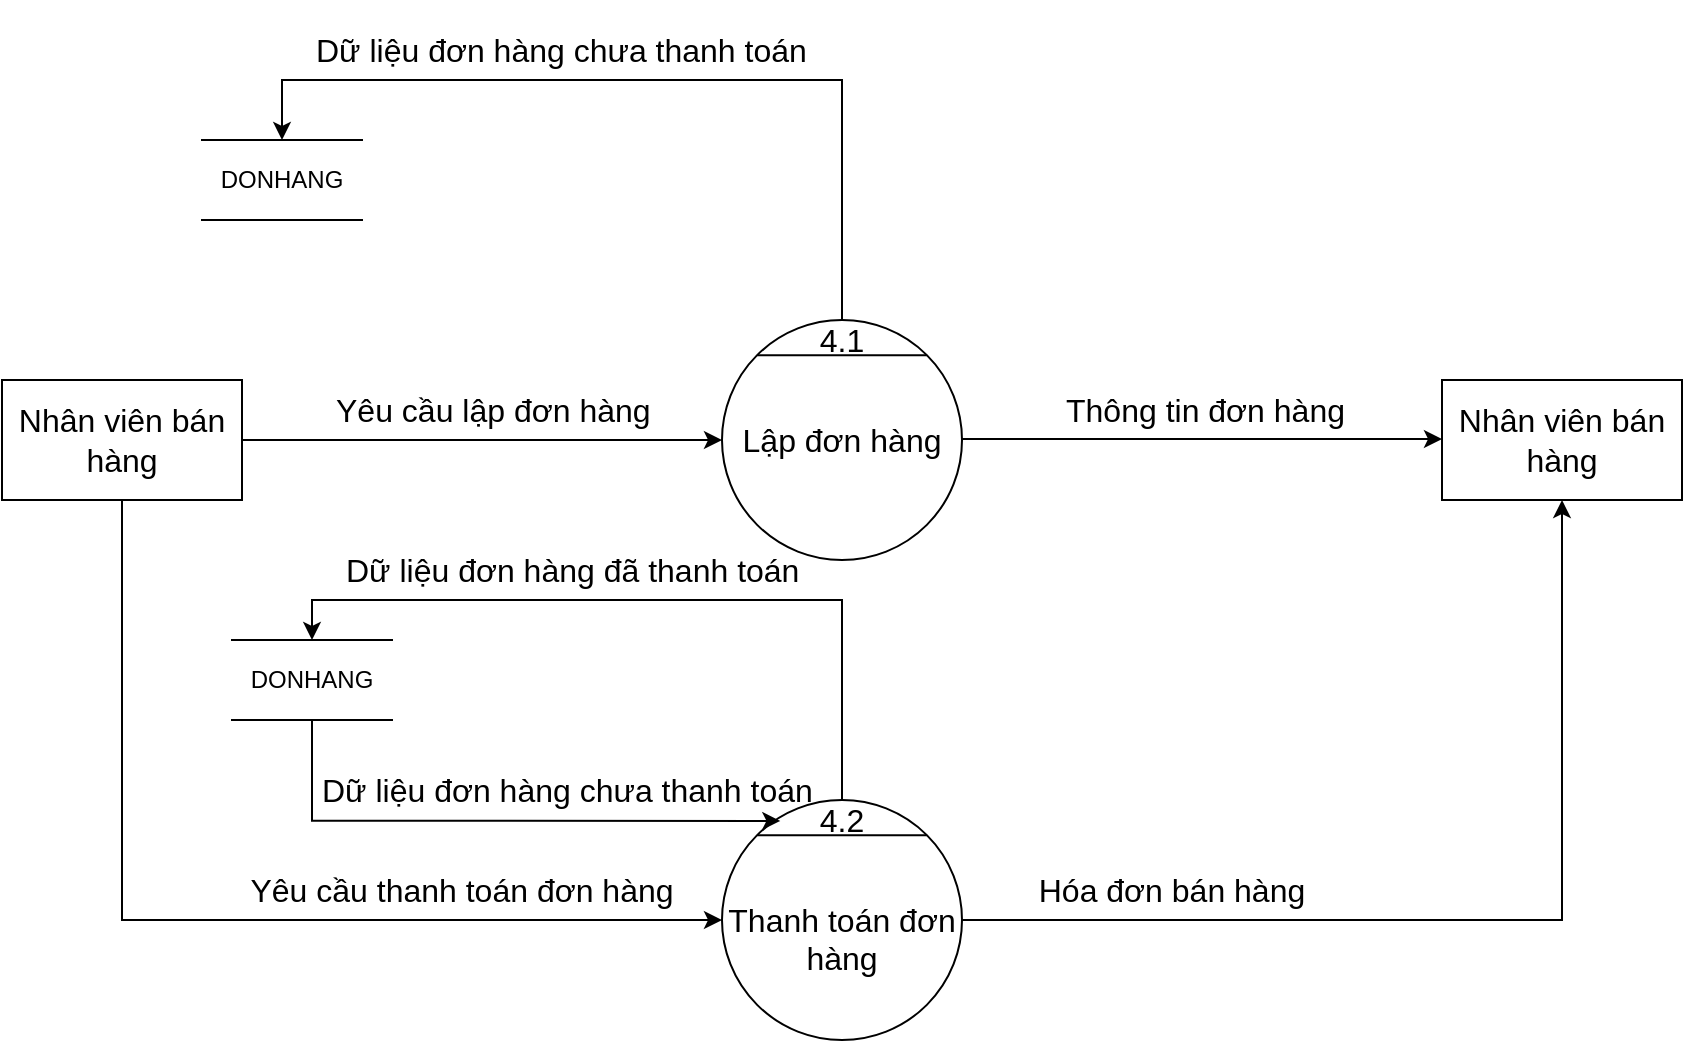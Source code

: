 <mxfile version="16.4.11" type="device"><diagram id="5ax3_BtPayFMwOqcSAkN" name="Page-1"><mxGraphModel dx="1038" dy="641" grid="1" gridSize="10" guides="1" tooltips="1" connect="1" arrows="1" fold="1" page="1" pageScale="1" pageWidth="850" pageHeight="1100" math="0" shadow="0"><root><mxCell id="0"/><mxCell id="1" parent="0"/><mxCell id="z9V9cIidKSv7BsvC9LAc-4" value="Nhân viên bán hàng" style="rounded=0;whiteSpace=wrap;html=1;fontSize=16;" parent="1" vertex="1"><mxGeometry y="430" width="120" height="60" as="geometry"/></mxCell><mxCell id="z9V9cIidKSv7BsvC9LAc-12" value="Lập đơn hàng" style="ellipse;whiteSpace=wrap;html=1;aspect=fixed;fontSize=16;" parent="1" vertex="1"><mxGeometry x="360" y="400" width="120" height="120" as="geometry"/></mxCell><mxCell id="z9V9cIidKSv7BsvC9LAc-13" value="" style="endArrow=none;html=1;rounded=0;exitX=0;exitY=0;exitDx=0;exitDy=0;entryX=1;entryY=0;entryDx=0;entryDy=0;fontSize=16;" parent="1" source="z9V9cIidKSv7BsvC9LAc-12" target="z9V9cIidKSv7BsvC9LAc-12" edge="1"><mxGeometry width="50" height="50" relative="1" as="geometry"><mxPoint x="640" y="530" as="sourcePoint"/><mxPoint x="690" y="480" as="targetPoint"/></mxGeometry></mxCell><mxCell id="z9V9cIidKSv7BsvC9LAc-14" value="4.1" style="text;html=1;strokeColor=none;fillColor=none;align=center;verticalAlign=middle;whiteSpace=wrap;rounded=0;fontSize=16;" parent="1" vertex="1"><mxGeometry x="400" y="400" width="40" height="20" as="geometry"/></mxCell><mxCell id="z9V9cIidKSv7BsvC9LAc-24" value="&lt;br&gt;Thanh toán đơn hàng" style="ellipse;whiteSpace=wrap;html=1;aspect=fixed;fontSize=16;" parent="1" vertex="1"><mxGeometry x="360" y="640" width="120" height="120" as="geometry"/></mxCell><mxCell id="z9V9cIidKSv7BsvC9LAc-25" value="" style="endArrow=none;html=1;rounded=0;exitX=0;exitY=0;exitDx=0;exitDy=0;entryX=1;entryY=0;entryDx=0;entryDy=0;fontSize=16;" parent="1" source="z9V9cIidKSv7BsvC9LAc-24" target="z9V9cIidKSv7BsvC9LAc-24" edge="1"><mxGeometry width="50" height="50" relative="1" as="geometry"><mxPoint x="640" y="680" as="sourcePoint"/><mxPoint x="690" y="630" as="targetPoint"/></mxGeometry></mxCell><mxCell id="z9V9cIidKSv7BsvC9LAc-26" value="4.2" style="text;html=1;strokeColor=none;fillColor=none;align=center;verticalAlign=middle;whiteSpace=wrap;rounded=0;fontSize=16;" parent="1" vertex="1"><mxGeometry x="400" y="640" width="40" height="20" as="geometry"/></mxCell><mxCell id="z9V9cIidKSv7BsvC9LAc-39" value="Nhân viên bán hàng" style="rounded=0;whiteSpace=wrap;html=1;fontSize=16;" parent="1" vertex="1"><mxGeometry x="720" y="430" width="120" height="60" as="geometry"/></mxCell><mxCell id="tCqwqXCTSESsx4rURvXu-2" value="DONHANG" style="shape=partialRectangle;whiteSpace=wrap;html=1;left=0;right=0;fillColor=none;" parent="1" vertex="1"><mxGeometry x="100" y="310" width="80" height="40" as="geometry"/></mxCell><mxCell id="tCqwqXCTSESsx4rURvXu-5" value="" style="endArrow=classic;html=1;rounded=0;exitX=1;exitY=0.5;exitDx=0;exitDy=0;entryX=0;entryY=0.5;entryDx=0;entryDy=0;" parent="1" source="z9V9cIidKSv7BsvC9LAc-4" target="z9V9cIidKSv7BsvC9LAc-12" edge="1"><mxGeometry width="50" height="50" relative="1" as="geometry"><mxPoint x="380" y="530" as="sourcePoint"/><mxPoint x="430" y="480" as="targetPoint"/></mxGeometry></mxCell><mxCell id="tCqwqXCTSESsx4rURvXu-6" value="" style="endArrow=classic;html=1;rounded=0;exitX=1;exitY=0.5;exitDx=0;exitDy=0;entryX=0;entryY=0.5;entryDx=0;entryDy=0;" parent="1" edge="1"><mxGeometry width="50" height="50" relative="1" as="geometry"><mxPoint x="480" y="459.5" as="sourcePoint"/><mxPoint x="720" y="459.5" as="targetPoint"/></mxGeometry></mxCell><mxCell id="tCqwqXCTSESsx4rURvXu-7" value="Yêu cầu lập đơn hàng" style="text;html=1;strokeColor=none;fillColor=none;align=left;verticalAlign=middle;whiteSpace=wrap;rounded=0;fontSize=16;" parent="1" vertex="1"><mxGeometry x="165" y="430" width="240" height="30" as="geometry"/></mxCell><mxCell id="tCqwqXCTSESsx4rURvXu-9" value="Thông tin đơn hàng" style="text;html=1;strokeColor=none;fillColor=none;align=left;verticalAlign=middle;whiteSpace=wrap;rounded=0;fontSize=16;" parent="1" vertex="1"><mxGeometry x="530" y="420" width="210" height="50" as="geometry"/></mxCell><mxCell id="tCqwqXCTSESsx4rURvXu-11" value="" style="edgeStyle=segmentEdgeStyle;endArrow=classic;html=1;rounded=0;exitX=0.5;exitY=0;exitDx=0;exitDy=0;entryX=0.5;entryY=0;entryDx=0;entryDy=0;" parent="1" source="z9V9cIidKSv7BsvC9LAc-14" target="tCqwqXCTSESsx4rURvXu-2" edge="1"><mxGeometry width="50" height="50" relative="1" as="geometry"><mxPoint x="380" y="430" as="sourcePoint"/><mxPoint x="430" y="380" as="targetPoint"/><Array as="points"><mxPoint x="420" y="280"/><mxPoint x="140" y="280"/></Array></mxGeometry></mxCell><mxCell id="tCqwqXCTSESsx4rURvXu-12" value="Dữ liệu đơn hàng chưa thanh toán" style="text;html=1;strokeColor=none;fillColor=none;align=left;verticalAlign=middle;whiteSpace=wrap;rounded=0;fontSize=16;" parent="1" vertex="1"><mxGeometry x="155" y="240" width="260" height="50" as="geometry"/></mxCell><mxCell id="tCqwqXCTSESsx4rURvXu-13" value="" style="edgeStyle=segmentEdgeStyle;endArrow=classic;html=1;rounded=0;exitX=0.5;exitY=1;exitDx=0;exitDy=0;entryX=0;entryY=0.5;entryDx=0;entryDy=0;" parent="1" source="z9V9cIidKSv7BsvC9LAc-4" target="z9V9cIidKSv7BsvC9LAc-24" edge="1"><mxGeometry width="50" height="50" relative="1" as="geometry"><mxPoint x="380" y="620" as="sourcePoint"/><mxPoint x="430" y="570" as="targetPoint"/><Array as="points"><mxPoint x="60" y="700"/></Array></mxGeometry></mxCell><mxCell id="tCqwqXCTSESsx4rURvXu-14" value="&lt;font style=&quot;font-size: 16px&quot;&gt;Yêu cầu thanh toán đơn hàng&lt;/font&gt;" style="text;html=1;strokeColor=none;fillColor=none;align=center;verticalAlign=middle;whiteSpace=wrap;rounded=0;" parent="1" vertex="1"><mxGeometry x="115" y="670" width="230" height="30" as="geometry"/></mxCell><mxCell id="tCqwqXCTSESsx4rURvXu-15" value="" style="edgeStyle=segmentEdgeStyle;endArrow=classic;html=1;rounded=0;fontSize=16;exitX=1;exitY=0.5;exitDx=0;exitDy=0;entryX=0.5;entryY=1;entryDx=0;entryDy=0;" parent="1" source="z9V9cIidKSv7BsvC9LAc-24" target="z9V9cIidKSv7BsvC9LAc-39" edge="1"><mxGeometry width="50" height="50" relative="1" as="geometry"><mxPoint x="380" y="490" as="sourcePoint"/><mxPoint x="430" y="440" as="targetPoint"/></mxGeometry></mxCell><mxCell id="tCqwqXCTSESsx4rURvXu-16" value="&lt;font style=&quot;font-size: 16px&quot;&gt;Hóa đơn bán hàng&lt;/font&gt;" style="text;html=1;strokeColor=none;fillColor=none;align=center;verticalAlign=middle;whiteSpace=wrap;rounded=0;" parent="1" vertex="1"><mxGeometry x="470" y="670" width="230" height="30" as="geometry"/></mxCell><mxCell id="tCqwqXCTSESsx4rURvXu-18" value="DONHANG" style="shape=partialRectangle;whiteSpace=wrap;html=1;left=0;right=0;fillColor=none;" parent="1" vertex="1"><mxGeometry x="115" y="560" width="80" height="40" as="geometry"/></mxCell><mxCell id="tCqwqXCTSESsx4rURvXu-19" value="" style="edgeStyle=segmentEdgeStyle;endArrow=classic;html=1;rounded=0;fontSize=16;exitX=0.5;exitY=0;exitDx=0;exitDy=0;entryX=0.5;entryY=0;entryDx=0;entryDy=0;" parent="1" source="z9V9cIidKSv7BsvC9LAc-26" target="tCqwqXCTSESsx4rURvXu-18" edge="1"><mxGeometry width="50" height="50" relative="1" as="geometry"><mxPoint x="380" y="490" as="sourcePoint"/><mxPoint x="430" y="440" as="targetPoint"/><Array as="points"><mxPoint x="420" y="540"/><mxPoint x="155" y="540"/></Array></mxGeometry></mxCell><mxCell id="tCqwqXCTSESsx4rURvXu-20" value="Dữ liệu đơn hàng đã thanh toán" style="text;html=1;strokeColor=none;fillColor=none;align=left;verticalAlign=middle;whiteSpace=wrap;rounded=0;fontSize=16;" parent="1" vertex="1"><mxGeometry x="170" y="500" width="245" height="50" as="geometry"/></mxCell><mxCell id="tCqwqXCTSESsx4rURvXu-21" value="" style="edgeStyle=segmentEdgeStyle;endArrow=classic;html=1;rounded=0;fontSize=16;exitX=0.5;exitY=1;exitDx=0;exitDy=0;entryX=0.243;entryY=0.087;entryDx=0;entryDy=0;entryPerimeter=0;" parent="1" source="tCqwqXCTSESsx4rURvXu-18" target="z9V9cIidKSv7BsvC9LAc-24" edge="1"><mxGeometry width="50" height="50" relative="1" as="geometry"><mxPoint x="380" y="490" as="sourcePoint"/><mxPoint x="380" y="660" as="targetPoint"/><Array as="points"><mxPoint x="155" y="650"/></Array></mxGeometry></mxCell><mxCell id="tCqwqXCTSESsx4rURvXu-22" value="Dữ liệu đơn hàng chưa thanh toán" style="text;html=1;strokeColor=none;fillColor=none;align=left;verticalAlign=middle;whiteSpace=wrap;rounded=0;fontSize=16;" parent="1" vertex="1"><mxGeometry x="157.5" y="610" width="252.5" height="50" as="geometry"/></mxCell></root></mxGraphModel></diagram></mxfile>